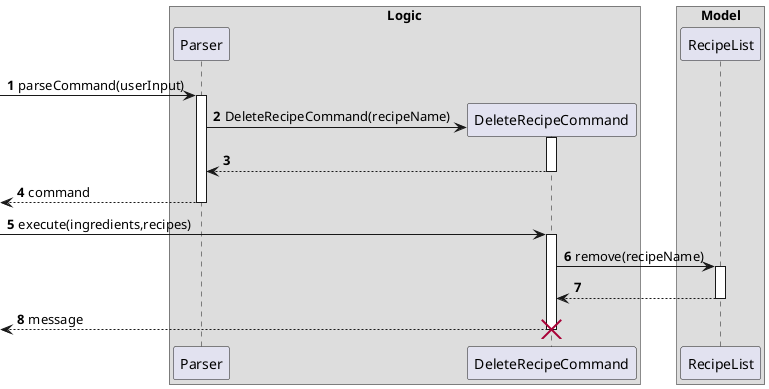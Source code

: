 @startuml
'https://plantuml.com/sequence-diagram

autonumber
box Logic
-> Parser: parseCommand(userInput)
activate Parser

create DeleteRecipeCommand
Parser -> DeleteRecipeCommand : DeleteRecipeCommand(recipeName)
activate DeleteRecipeCommand

return
return command

-> DeleteRecipeCommand : execute(ingredients,recipes)
activate DeleteRecipeCommand
end box

box Model
DeleteRecipeCommand -> RecipeList : remove(recipeName)
activate RecipeList
return
end box

return message
destroy DeleteRecipeCommand

@enduml
